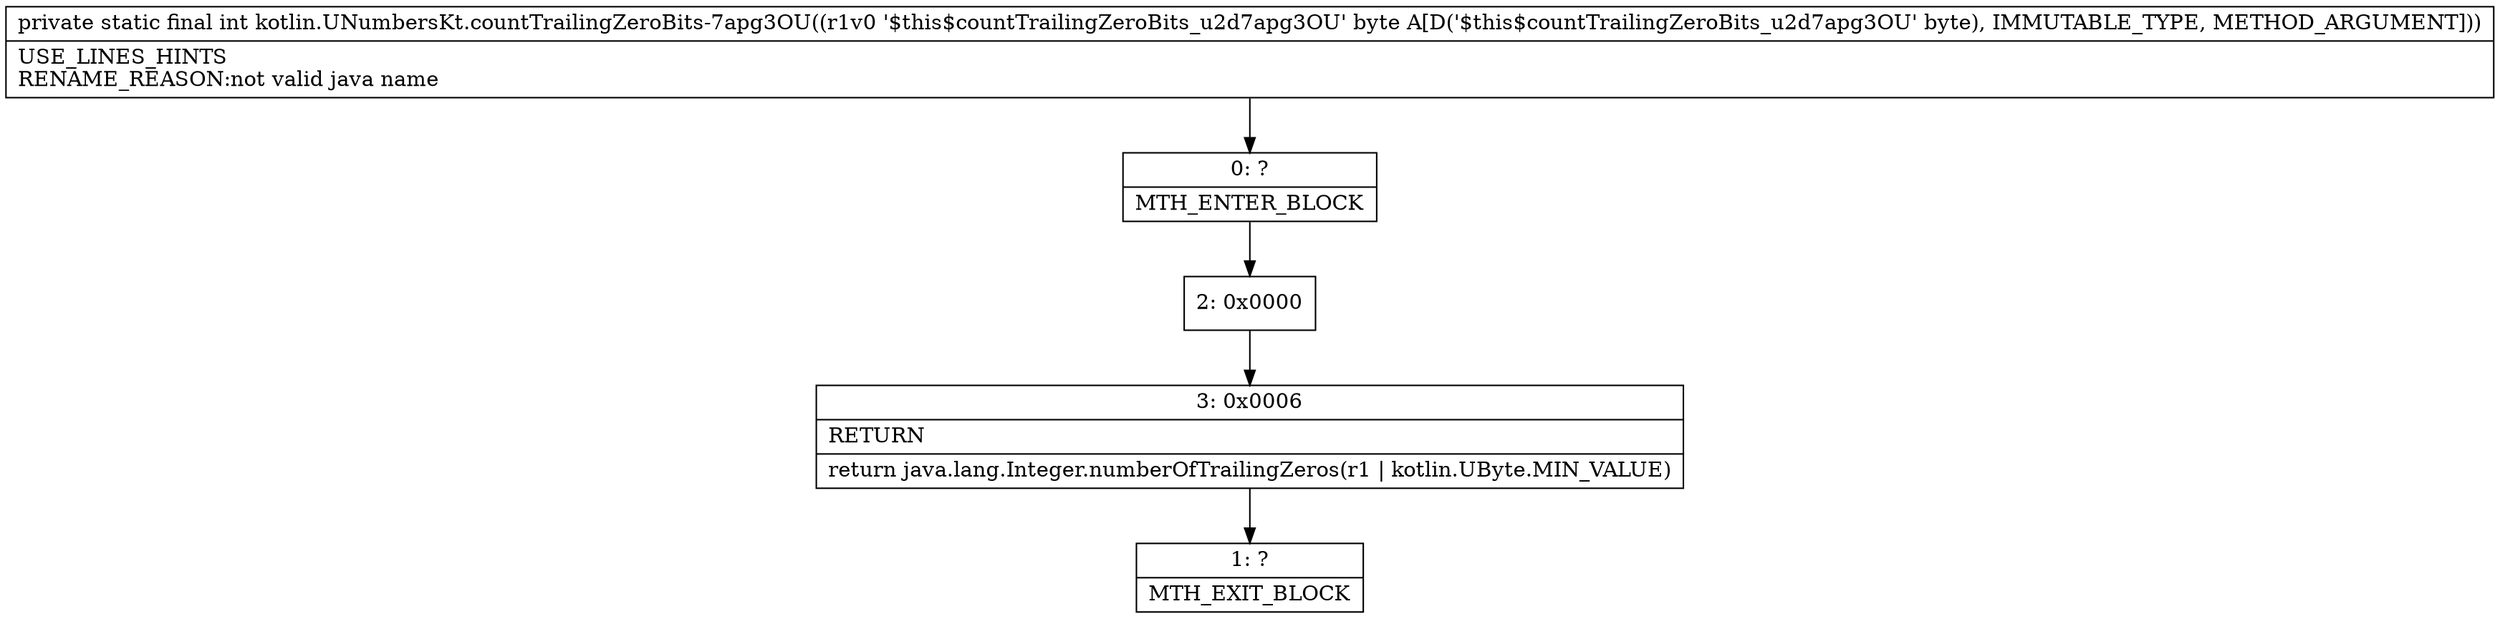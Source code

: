 digraph "CFG forkotlin.UNumbersKt.countTrailingZeroBits\-7apg3OU(B)I" {
Node_0 [shape=record,label="{0\:\ ?|MTH_ENTER_BLOCK\l}"];
Node_2 [shape=record,label="{2\:\ 0x0000}"];
Node_3 [shape=record,label="{3\:\ 0x0006|RETURN\l|return java.lang.Integer.numberOfTrailingZeros(r1 \| kotlin.UByte.MIN_VALUE)\l}"];
Node_1 [shape=record,label="{1\:\ ?|MTH_EXIT_BLOCK\l}"];
MethodNode[shape=record,label="{private static final int kotlin.UNumbersKt.countTrailingZeroBits\-7apg3OU((r1v0 '$this$countTrailingZeroBits_u2d7apg3OU' byte A[D('$this$countTrailingZeroBits_u2d7apg3OU' byte), IMMUTABLE_TYPE, METHOD_ARGUMENT]))  | USE_LINES_HINTS\lRENAME_REASON:not valid java name\l}"];
MethodNode -> Node_0;Node_0 -> Node_2;
Node_2 -> Node_3;
Node_3 -> Node_1;
}

